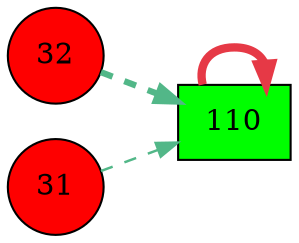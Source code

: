 digraph G{
rankdir=LR;
32 [style=filled, shape=circle, fillcolor="#fe0000", label="32"];
110 [style=filled, shape=box, fillcolor="#00fe00", label="110"];
31 [style=filled, shape=circle, fillcolor="#fe0000", label="31"];
110 -> 110 [color="#e63946",penwidth=4.00];
32 -> 110 [color="#52b788",style=dashed,penwidth=3.00];
31 -> 110 [color="#52b788",style=dashed,penwidth=1.19];
}
